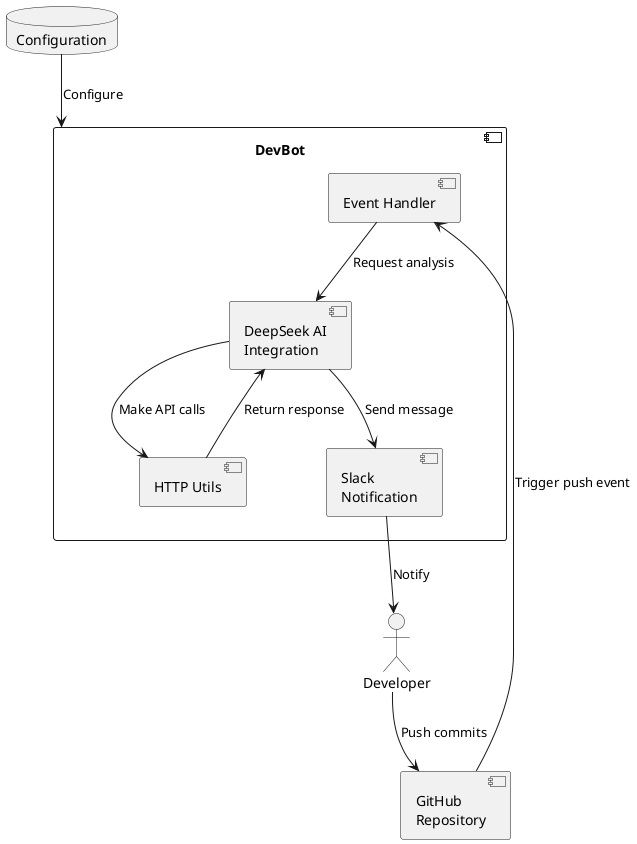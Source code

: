 @startuml
skinparam componentStyle uml2

actor Developer
component "GitHub\nRepository" as Github
component "DevBot" as DevBot {
    component "Event Handler" as Handler
    component "DeepSeek AI\nIntegration" as AI
    component "HTTP Utils" as HTTP
    component "Slack\nNotification" as Slack
}
database "Configuration" as Config

Developer --> Github : Push commits
Github --> Handler : Trigger push event
Handler --> AI : Request analysis
AI --> HTTP : Make API calls
HTTP --> AI : Return response
AI --> Slack : Send message
Slack --> Developer : Notify
Config --> DevBot : Configure

@enduml